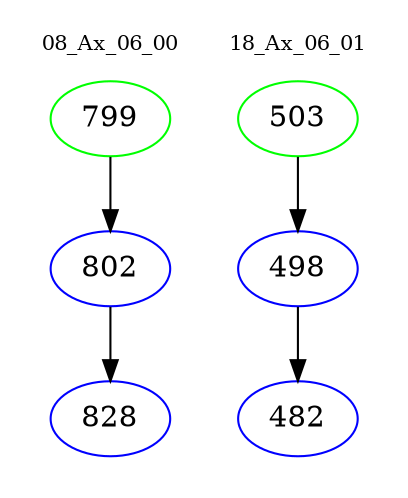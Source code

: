 digraph{
subgraph cluster_0 {
color = white
label = "08_Ax_06_00";
fontsize=10;
T0_799 [label="799", color="green"]
T0_799 -> T0_802 [color="black"]
T0_802 [label="802", color="blue"]
T0_802 -> T0_828 [color="black"]
T0_828 [label="828", color="blue"]
}
subgraph cluster_1 {
color = white
label = "18_Ax_06_01";
fontsize=10;
T1_503 [label="503", color="green"]
T1_503 -> T1_498 [color="black"]
T1_498 [label="498", color="blue"]
T1_498 -> T1_482 [color="black"]
T1_482 [label="482", color="blue"]
}
}
